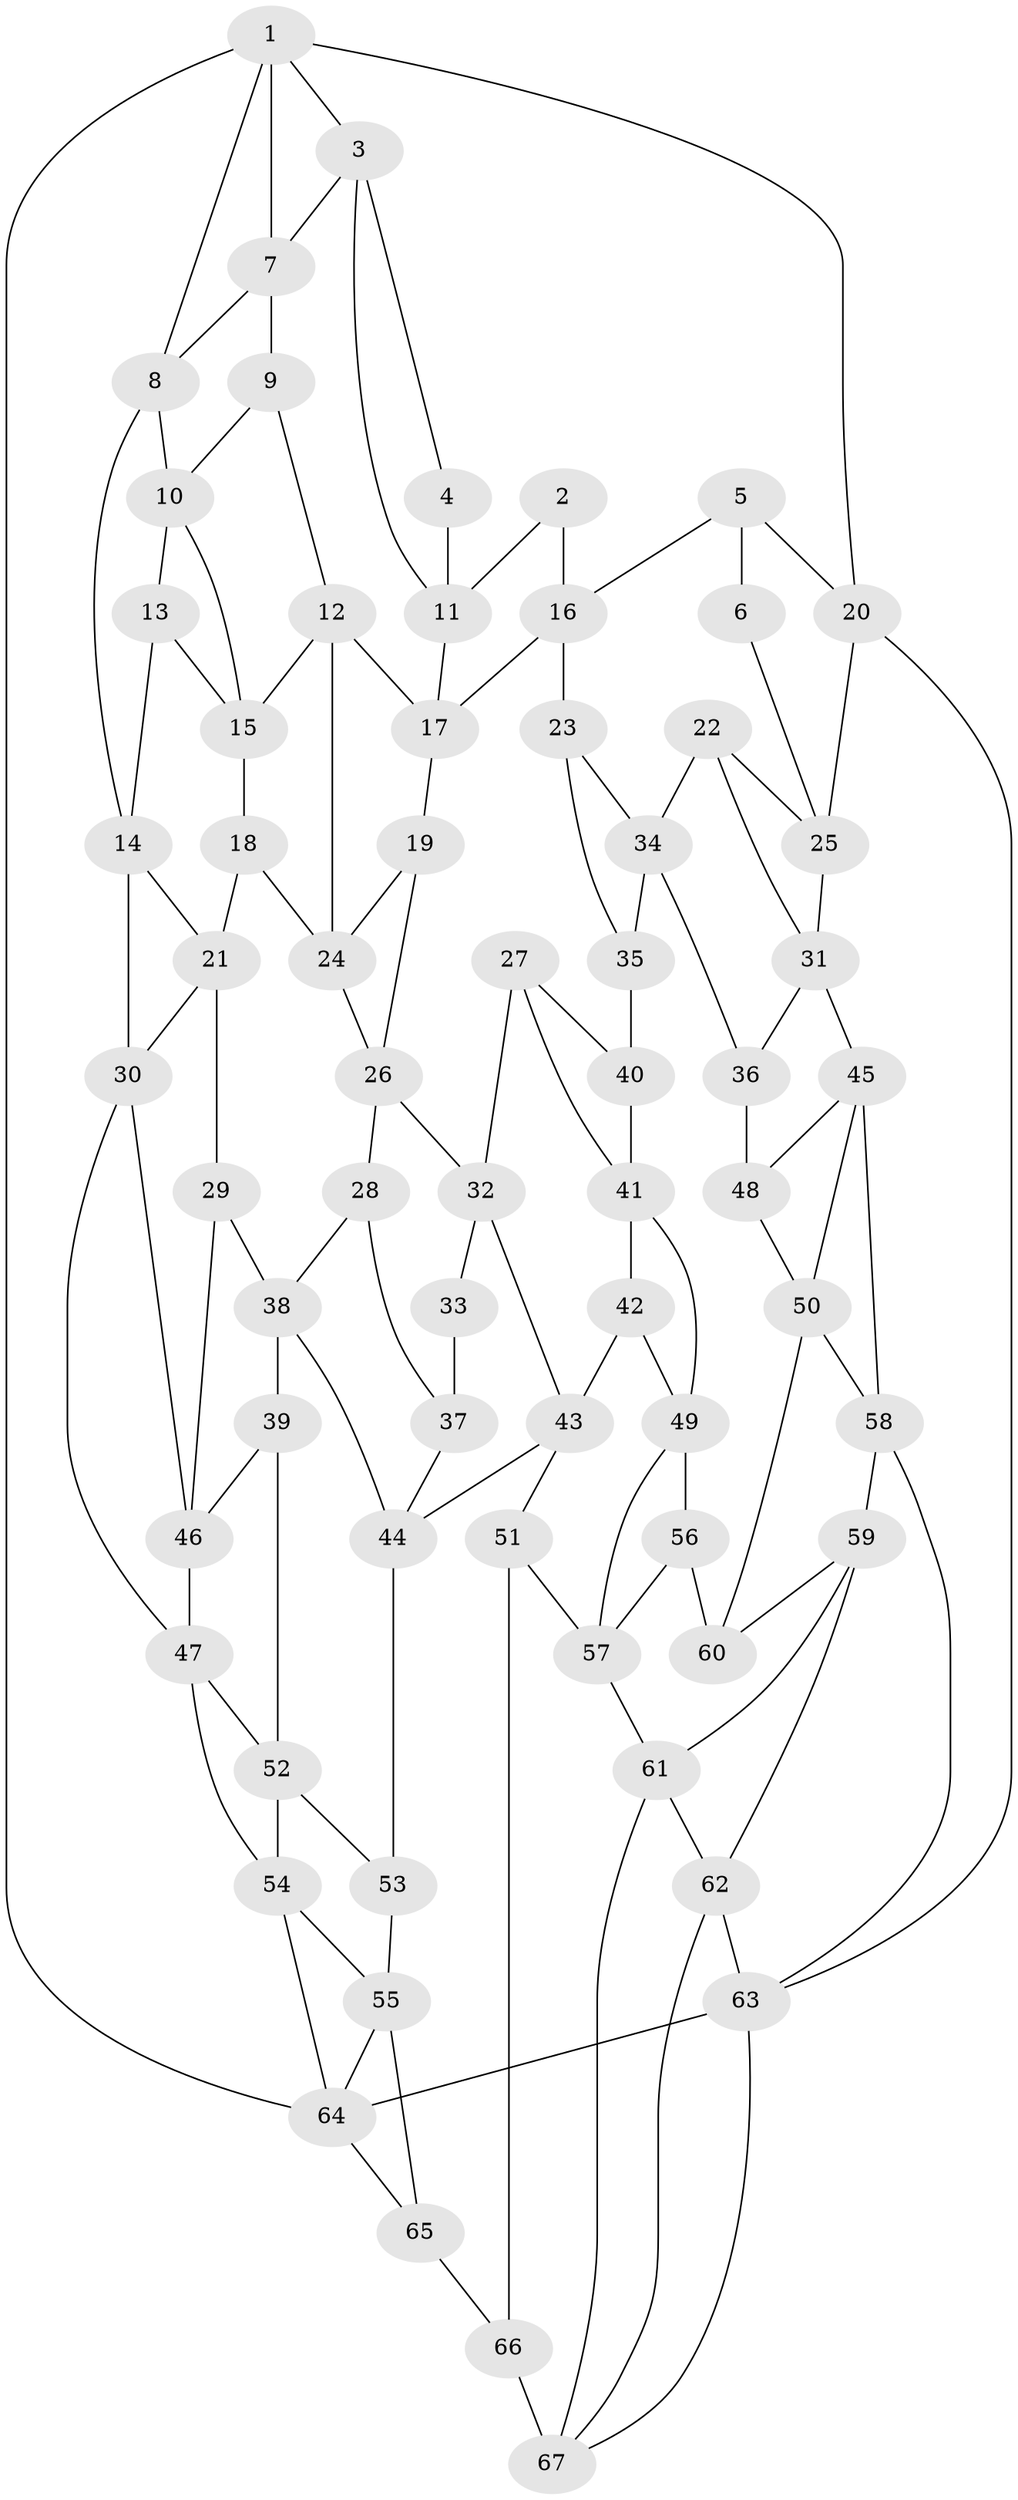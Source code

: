 // original degree distribution, {3: 0.014925373134328358, 4: 0.26865671641791045, 6: 0.2537313432835821, 5: 0.4626865671641791}
// Generated by graph-tools (version 1.1) at 2025/03/03/09/25 03:03:15]
// undirected, 67 vertices, 120 edges
graph export_dot {
graph [start="1"]
  node [color=gray90,style=filled];
  1;
  2;
  3;
  4;
  5;
  6;
  7;
  8;
  9;
  10;
  11;
  12;
  13;
  14;
  15;
  16;
  17;
  18;
  19;
  20;
  21;
  22;
  23;
  24;
  25;
  26;
  27;
  28;
  29;
  30;
  31;
  32;
  33;
  34;
  35;
  36;
  37;
  38;
  39;
  40;
  41;
  42;
  43;
  44;
  45;
  46;
  47;
  48;
  49;
  50;
  51;
  52;
  53;
  54;
  55;
  56;
  57;
  58;
  59;
  60;
  61;
  62;
  63;
  64;
  65;
  66;
  67;
  1 -- 3 [weight=1.0];
  1 -- 7 [weight=1.0];
  1 -- 8 [weight=1.0];
  1 -- 20 [weight=1.0];
  1 -- 64 [weight=1.0];
  2 -- 11 [weight=2.0];
  2 -- 16 [weight=1.0];
  3 -- 4 [weight=1.0];
  3 -- 7 [weight=1.0];
  3 -- 11 [weight=1.0];
  4 -- 11 [weight=2.0];
  5 -- 6 [weight=2.0];
  5 -- 16 [weight=1.0];
  5 -- 20 [weight=2.0];
  6 -- 25 [weight=1.0];
  7 -- 8 [weight=1.0];
  7 -- 9 [weight=1.0];
  8 -- 10 [weight=1.0];
  8 -- 14 [weight=1.0];
  9 -- 10 [weight=1.0];
  9 -- 12 [weight=1.0];
  10 -- 13 [weight=1.0];
  10 -- 15 [weight=1.0];
  11 -- 17 [weight=1.0];
  12 -- 15 [weight=1.0];
  12 -- 17 [weight=1.0];
  12 -- 24 [weight=1.0];
  13 -- 14 [weight=1.0];
  13 -- 15 [weight=1.0];
  14 -- 21 [weight=1.0];
  14 -- 30 [weight=1.0];
  15 -- 18 [weight=1.0];
  16 -- 17 [weight=1.0];
  16 -- 23 [weight=1.0];
  17 -- 19 [weight=1.0];
  18 -- 21 [weight=1.0];
  18 -- 24 [weight=1.0];
  19 -- 24 [weight=1.0];
  19 -- 26 [weight=1.0];
  20 -- 25 [weight=1.0];
  20 -- 63 [weight=1.0];
  21 -- 29 [weight=1.0];
  21 -- 30 [weight=1.0];
  22 -- 25 [weight=1.0];
  22 -- 31 [weight=1.0];
  22 -- 34 [weight=1.0];
  23 -- 34 [weight=1.0];
  23 -- 35 [weight=1.0];
  24 -- 26 [weight=1.0];
  25 -- 31 [weight=1.0];
  26 -- 28 [weight=1.0];
  26 -- 32 [weight=1.0];
  27 -- 32 [weight=1.0];
  27 -- 40 [weight=1.0];
  27 -- 41 [weight=1.0];
  28 -- 37 [weight=1.0];
  28 -- 38 [weight=1.0];
  29 -- 38 [weight=1.0];
  29 -- 46 [weight=1.0];
  30 -- 46 [weight=1.0];
  30 -- 47 [weight=1.0];
  31 -- 36 [weight=1.0];
  31 -- 45 [weight=1.0];
  32 -- 33 [weight=1.0];
  32 -- 43 [weight=1.0];
  33 -- 37 [weight=2.0];
  34 -- 35 [weight=1.0];
  34 -- 36 [weight=1.0];
  35 -- 40 [weight=2.0];
  36 -- 48 [weight=2.0];
  37 -- 44 [weight=1.0];
  38 -- 39 [weight=1.0];
  38 -- 44 [weight=1.0];
  39 -- 46 [weight=1.0];
  39 -- 52 [weight=1.0];
  40 -- 41 [weight=1.0];
  41 -- 42 [weight=1.0];
  41 -- 49 [weight=1.0];
  42 -- 43 [weight=1.0];
  42 -- 49 [weight=1.0];
  43 -- 44 [weight=1.0];
  43 -- 51 [weight=1.0];
  44 -- 53 [weight=1.0];
  45 -- 48 [weight=1.0];
  45 -- 50 [weight=1.0];
  45 -- 58 [weight=1.0];
  46 -- 47 [weight=1.0];
  47 -- 52 [weight=1.0];
  47 -- 54 [weight=1.0];
  48 -- 50 [weight=1.0];
  49 -- 56 [weight=1.0];
  49 -- 57 [weight=1.0];
  50 -- 58 [weight=1.0];
  50 -- 60 [weight=1.0];
  51 -- 57 [weight=1.0];
  51 -- 66 [weight=1.0];
  52 -- 53 [weight=1.0];
  52 -- 54 [weight=1.0];
  53 -- 55 [weight=1.0];
  54 -- 55 [weight=1.0];
  54 -- 64 [weight=1.0];
  55 -- 64 [weight=1.0];
  55 -- 65 [weight=1.0];
  56 -- 57 [weight=1.0];
  56 -- 60 [weight=2.0];
  57 -- 61 [weight=1.0];
  58 -- 59 [weight=1.0];
  58 -- 63 [weight=1.0];
  59 -- 60 [weight=1.0];
  59 -- 61 [weight=1.0];
  59 -- 62 [weight=1.0];
  61 -- 62 [weight=1.0];
  61 -- 67 [weight=1.0];
  62 -- 63 [weight=1.0];
  62 -- 67 [weight=1.0];
  63 -- 64 [weight=1.0];
  63 -- 67 [weight=1.0];
  64 -- 65 [weight=1.0];
  65 -- 66 [weight=2.0];
  66 -- 67 [weight=3.0];
}
